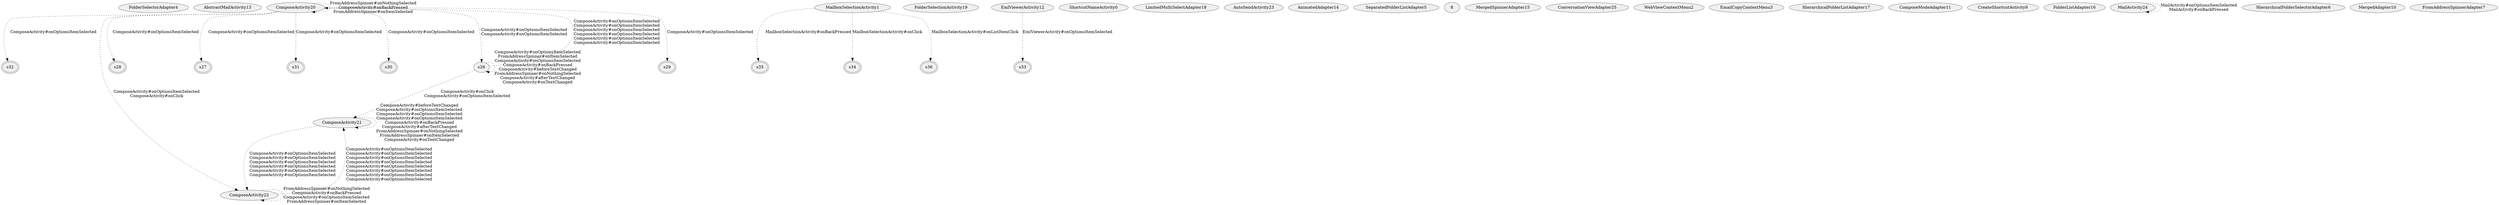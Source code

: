 digraph {
fontname="Helvetica";
node[style="filled,solid", colorscheme=greys3, fillcolor=1, color=3];
FolderSelectorAdapter4;
AbstractMailActivity13;
ComposeActivity21;
s35[peripheries=2];
s32[peripheries=2];
FolderSelectionActivity19;
s33[peripheries=2];
ShortcutNameActivity0;
LimitedMultiSelectAdapter18;
AutoSendActivity23;
ComposeActivity22;
AnimatedAdapter14;
SeparatedFolderListAdapter5;
s34[peripheries=2];
ComposeActivity20;
8;
MergedSpinnerAdapter15;
ConversationViewAdapter25;
s28[peripheries=2];
WebViewContextMenu2;
EmailCopyContextMenu3;
HierarchicalFolderListAdapter17;
s36[peripheries=2];
s27[peripheries=2];
EmlViewerActivity12;
ComposeModeAdapter11;
CreateShortcutActivity9;
FolderListAdapter16;
s31[peripheries=2];
s30[peripheries=2];
MailActivity24;
HierarchicalFolderSelectorAdapter6;
s26;
MailboxSelectionActivity1;
MergedAdapter10;
FromAddressSpinnerAdapter7;
s29[peripheries=2];
EmlViewerActivity12 -> s33[label="EmlViewerActivity#onOptionsItemSelected",style=dotted];
ComposeActivity20 -> ComposeActivity20[label="FromAddressSpinner#onNothingSelected
ComposeActivity#onBackPressed
FromAddressSpinner#onItemSelected",style=dotted];
ComposeActivity20 -> s31[label="ComposeActivity#onOptionsItemSelected",style=dotted];
ComposeActivity20 -> s32[label="ComposeActivity#onOptionsItemSelected",style=dotted];
ComposeActivity20 -> s30[label="ComposeActivity#onOptionsItemSelected",style=dotted];
ComposeActivity20 -> ComposeActivity22[label="ComposeActivity#onOptionsItemSelected
ComposeActivity#onClick",style=dotted];
ComposeActivity20 -> s28[label="ComposeActivity#onOptionsItemSelected",style=dotted];
ComposeActivity20 -> s26[label="ComposeActivity#onOptionsItemSelected
ComposeActivity#onOptionsItemSelected",style=dotted];
ComposeActivity20 -> s29[label="ComposeActivity#onOptionsItemSelected",style=dotted];
ComposeActivity20 -> s27[label="ComposeActivity#onOptionsItemSelected",style=dotted];
MailActivity24 -> MailActivity24[label="MailActivity#onOptionsItemSelected
MailActivity#onBackPressed",style=dotted];
ComposeActivity21 -> ComposeActivity21[label="ComposeActivity#beforeTextChanged
ComposeActivity#onOptionsItemSelected
ComposeActivity#onOptionsItemSelected
ComposeActivity#onOptionsItemSelected
ComposeActivity#onBackPressed
ComposeActivity#afterTextChanged
FromAddressSpinner#onNothingSelected
FromAddressSpinner#onItemSelected
ComposeActivity#onTextChanged",style=dotted];
ComposeActivity21 -> ComposeActivity22[label="ComposeActivity#onOptionsItemSelected
ComposeActivity#onOptionsItemSelected
ComposeActivity#onOptionsItemSelected
ComposeActivity#onOptionsItemSelected
ComposeActivity#onOptionsItemSelected
ComposeActivity#onOptionsItemSelected",style=dotted];
ComposeActivity22 -> ComposeActivity21[label="ComposeActivity#onOptionsItemSelected
ComposeActivity#onOptionsItemSelected
ComposeActivity#onOptionsItemSelected
ComposeActivity#onOptionsItemSelected
ComposeActivity#onOptionsItemSelected
ComposeActivity#onOptionsItemSelected
ComposeActivity#onOptionsItemSelected
ComposeActivity#onOptionsItemSelected",style=dotted];
ComposeActivity22 -> ComposeActivity22[label="FromAddressSpinner#onNothingSelected
ComposeActivity#onBackPressed
ComposeActivity#onOptionsItemSelected
FromAddressSpinner#onItemSelected",style=dotted];
s26 -> ComposeActivity20[label="ComposeActivity#onOptionsItemSelected
ComposeActivity#onOptionsItemSelected
ComposeActivity#onOptionsItemSelected
ComposeActivity#onOptionsItemSelected
ComposeActivity#onOptionsItemSelected
ComposeActivity#onOptionsItemSelected",style=dotted];
s26 -> ComposeActivity21[label="ComposeActivity#onClick
ComposeActivity#onOptionsItemSelected",style=dotted];
s26 -> s26[label="ComposeActivity#onOptionsItemSelected
FromAddressSpinner#onItemSelected
ComposeActivity#onOptionsItemSelected
ComposeActivity#onBackPressed
ComposeActivity#beforeTextChanged
FromAddressSpinner#onNothingSelected
ComposeActivity#afterTextChanged
ComposeActivity#onTextChanged",style=dotted];
MailboxSelectionActivity1 -> s34[label="MailboxSelectionActivity#onClick",style=dotted];
MailboxSelectionActivity1 -> s36[label="MailboxSelectionActivity#onListItemClick",style=dotted];
MailboxSelectionActivity1 -> s35[label="MailboxSelectionActivity#onBackPressed",style=dotted];
}